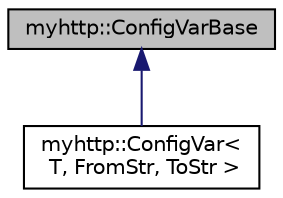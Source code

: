 digraph "myhttp::ConfigVarBase"
{
 // LATEX_PDF_SIZE
  edge [fontname="Helvetica",fontsize="10",labelfontname="Helvetica",labelfontsize="10"];
  node [fontname="Helvetica",fontsize="10",shape=record];
  Node1 [label="myhttp::ConfigVarBase",height=0.2,width=0.4,color="black", fillcolor="grey75", style="filled", fontcolor="black",tooltip="配置变量的基类"];
  Node1 -> Node2 [dir="back",color="midnightblue",fontsize="10",style="solid",fontname="Helvetica"];
  Node2 [label="myhttp::ConfigVar\<\l T, FromStr, ToStr \>",height=0.2,width=0.4,color="black", fillcolor="white", style="filled",URL="$classmyhttp_1_1ConfigVar.html",tooltip="配置参数模板子类,保存对应类型的参数值"];
}

